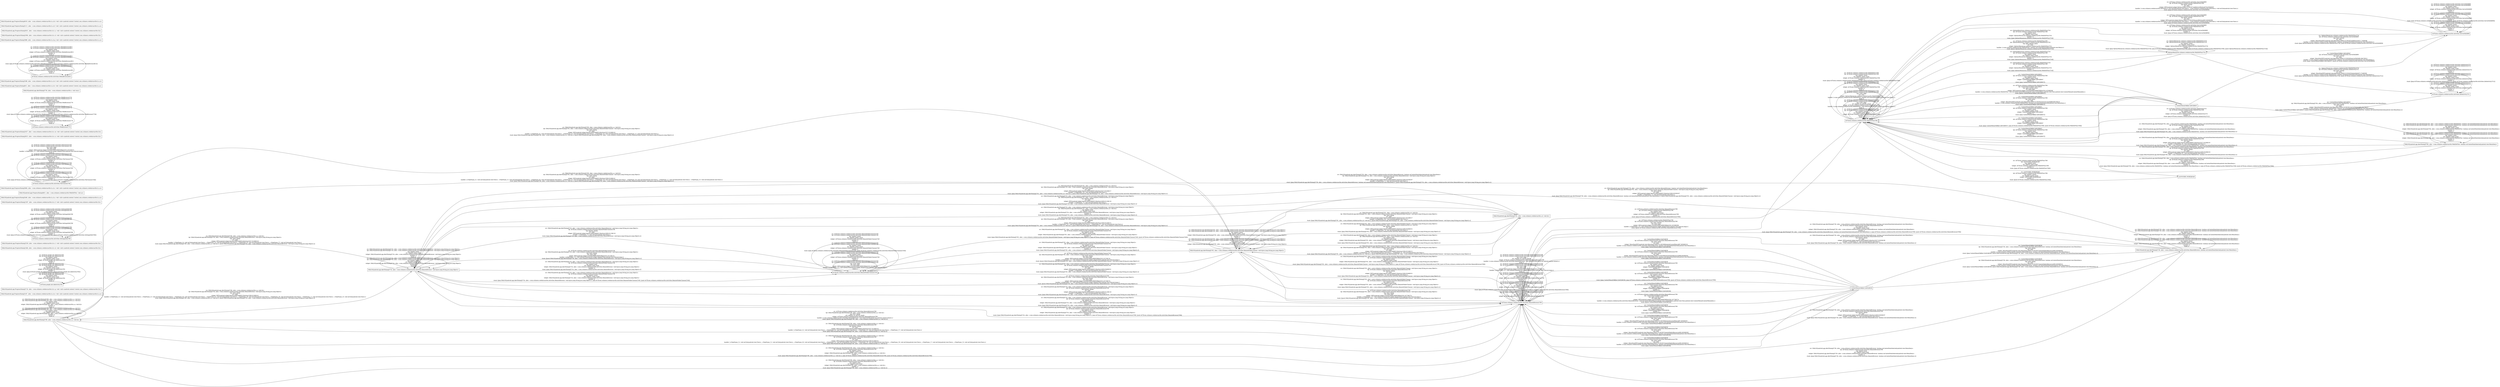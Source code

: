 digraph G {
 rankdir=LR;
 node[shape=box];
 n12 [label="DIALOG[android.app.AlertDialog]5760, alloc: <com.schimera.webdavnavlite.a.a: void d()>"];
 n14 [label="DIALOG[android.app.ProgressDialog]2187, alloc: <com.schimera.webdavnavlite.b.a.b.e: void <init>(android.content.Context,com.schimera.webdavnavlite.b.a.a)>"];
 n15 [label="DIALOG[android.app.ProgressDialog]5716, alloc: <com.schimera.webdavnavlite.b.b.c.g: void <init>(android.content.Context,com.schimera.webdavnavlite.f.b)>"];
 n4 [label="ACT[com.schimera.webdavnavlite.WebDAVNav]766"];
 n7 [label="ACT[com.google.ads.AdActivity]785"];
 n16 [label="DIALOG[android.app.ProgressDialog]1484, alloc: <com.schimera.webdavnavlite.b.b.c.k: void <init>(android.content.Context,com.schimera.webdavnavlite.f.b)>"];
 n17 [label="DIALOG[android.app.AlertDialog]5758, alloc: <com.schimera.webdavnavlite.Activities.RemoteBrowser: boolean onContextItemSelected(android.view.MenuItem)>"];
 n18 [label="DIALOG[android.app.ProgressDialog]2350, alloc: <com.schimera.webdavnavlite.b.b.c.l: void <init>(android.content.Context,com.schimera.webdavnavlite.f.b)>"];
 n6 [label="ACT[com.schimera.webdavnavlite.Activities.SettingsEdit]780"];
 n21 [label="DIALOG[android.app.ProgressDialog]1387, alloc: <com.schimera.webdavnavlite.b.b.c.f: void <init>(android.content.Context,com.schimera.webdavnavlite.f.b)>"];
 n38 [label="LAUNCHER_NODE[]6548"];
 n22 [label="DIALOG[android.app.ProgressDialog]5446, alloc: <com.schimera.webdavnavlite.b.a.b.a: void <init>(android.content.Context,com.schimera.webdavnavlite.b.a.a)>"];
 n23 [label="DIALOG[android.app.AlertDialog]5754, alloc: <com.schimera.webdavnavlite.Activities.RemoteBrowser: void b(java.lang.String,java.lang.Object)>"];
 n24 [label="DIALOG[android.app.ProgressDialog]4821, alloc: <com.schimera.webdavnavlite.WebDAVNav: void a()>"];
 n26 [label="DIALOG[android.app.AlertDialog]5762, alloc: <com.schimera.webdavnavlite.Activities.RemoteFolderChooser: void b(java.lang.String,java.lang.Object)>"];
 n28 [label="DIALOG[android.app.ProgressDialog]5684, alloc: <com.schimera.webdavnavlite.b.a.b.c: void <init>(android.content.Context,com.schimera.webdavnavlite.b.a.a)>"];
 n2 [label="ACT[com.schimera.webdavnavlite.Activities.FileChooser]746"];
 n36 [label="ContextMenu[VAR[$r1]4916]6047"];
 n31 [label="DIALOG[android.app.ProgressDialog]3613, alloc: <com.schimera.webdavnavlite.b.b.c.n: void <init>(android.content.Context,com.schimera.webdavnavlite.f.b)>"];
 n32 [label="DIALOG[android.app.ProgressDialog]1827, alloc: <com.schimera.webdavnavlite.b.b.c.m: void <init>(android.content.Context,com.schimera.webdavnavlite.f.b)>"];
 n5 [label="ACT[com.schimera.webdavnavlite.Activities.WebBrowser]776"];
 n11 [label="DIALOG[android.app.AlertDialog]5756, alloc: <com.schimera.webdavnavlite.o: void run()>"];
 n3 [label="ACT[com.schimera.webdavnavlite.Activities.InfoActivity]751"];
 n13 [label="DIALOG[android.app.ProgressDialog]912, alloc: <com.schimera.webdavnavlite.b.a.b.h: void <init>(android.content.Context,com.schimera.webdavnavlite.b.a.a)>"];
 n37 [label="ContextMenu[VAR[$r1]5405]6036"];
 n1 [label="ACT[com.schimera.webdavnavlite.Activities.RemoteFolderChooser]740"];
 n8 [label="ACT[com.schimera.webdavnavlite.Activities.RemoteBrowser]799"];
 n9 [label="ACT[com.schimera.webdavnavlite.Activities.ServerEdit]809"];
 n19 [label="DIALOG[android.app.ProgressDialog]3588, alloc: <com.schimera.webdavnavlite.b.a.b.d: void <init>(android.content.Context,com.schimera.webdavnavlite.b.a.a)>"];
 n20 [label="DIALOG[android.app.AlertDialog]5764, alloc: <com.schimera.webdavnavlite.WebDAVNav: boolean onContextItemSelected(android.view.MenuItem)>"];
 n10 [label="ACT[com.schimera.webdavnavlite.Activities.MediaBrowser]815"];
 n25 [label="DIALOG[android.app.ProgressDialog]2888, alloc: <com.schimera.webdavnavlite.b.a.b.g: void <init>(android.content.Context,com.schimera.webdavnavlite.b.a.a)>"];
 n27 [label="DIALOG[android.app.ProgressDialog]1694, alloc: <com.schimera.webdavnavlite.b.b.c.h: void <init>(android.content.Context,com.schimera.webdavnavlite.f.b)>"];
 n35 [label="OptionsMenu[com.schimera.webdavnavlite.WebDAVNav]754"];
 n29 [label="DIALOG[android.app.ProgressDialog]5631, alloc: <com.schimera.webdavnavlite.b.b.c.a: void <init>(android.content.Context,com.schimera.webdavnavlite.f.b)>"];
 n30 [label="DIALOG[android.app.AlertDialog]5761, alloc: <com.schimera.webdavnavlite.a.b: void d()>"];
 n33 [label="DIALOG[android.app.ProgressDialog]3112, alloc: <com.schimera.webdavnavlite.b.a.b.f: void <init>(android.content.Context,com.schimera.webdavnavlite.b.a.a)>"];
 n34 [label="DIALOG[android.app.ProgressDialog]4018, alloc: <com.schimera.webdavnavlite.b.a.b.b: void <init>(android.content.Context,com.schimera.webdavnavlite.b.a.a)>"];
 n12 -> n12 [label="src: DIALOG[android.app.AlertDialog]5760, alloc: <com.schimera.webdavnavlite.a.a: void d()>\ntgt: DIALOG[android.app.AlertDialog]5760, alloc: <com.schimera.webdavnavlite.a.a: void d()>\ntag: implicit_power\nevt: implicit_power_event\nwidget: DIALOG[android.app.AlertDialog]5760, alloc: <com.schimera.webdavnavlite.a.a: void d()>\nhandler: []\nstack: []\n"];
 n12 -> n8 [label="src: DIALOG[android.app.AlertDialog]5760, alloc: <com.schimera.webdavnavlite.a.a: void d()>\ntgt: ACT[com.schimera.webdavnavlite.Activities.RemoteBrowser]799\ntag: dismiss_dialog\nevt: click\nwidget: INFL[android.widget.Button,WID[16908314|button2]257,6136]6143\nhandler: [<FakeName_41: void onClick(android.view.View)>, <FakeName_33: void onClick(android.view.View)>, <FakeName_45: void onClick(android.view.View)>, <FakeName_37: void onClick(android.view.View)>]\nstack: [[pop DIALOG[android.app.AlertDialog]5760, alloc: <com.schimera.webdavnavlite.a.a: void d()>]]\n"];
 n12 -> n8 [label="src: DIALOG[android.app.AlertDialog]5760, alloc: <com.schimera.webdavnavlite.a.a: void d()>\ntgt: ACT[com.schimera.webdavnavlite.Activities.RemoteBrowser]799\ntag: dismiss_dialog\nevt: click\nwidget: INFL[android.widget.Button,WID[16908313|button1]260,6136]6141\nhandler: [<FakeName_51: void onClick(android.view.View)>, <FakeName_21: void onClick(android.view.View)>, <FakeName_63: void onClick(android.view.View)>, <FakeName_55: void onClick(android.view.View)>, <FakeName_59: void onClick(android.view.View)>, <FakeName_29: void onClick(android.view.View)>, <FakeName_17: void onClick(android.view.View)>, <FakeName_25: void onClick(android.view.View)>]\nstack: [[pop DIALOG[android.app.AlertDialog]5760, alloc: <com.schimera.webdavnavlite.a.a: void d()>]]\n"];
 n12 -> n8 [label="src: DIALOG[android.app.AlertDialog]5760, alloc: <com.schimera.webdavnavlite.a.a: void d()>\ntgt: ACT[com.schimera.webdavnavlite.Activities.RemoteBrowser]799\ntag: implicit_rotate\nevt: implicit_rotate_event\nwidget: DIALOG[android.app.AlertDialog]5760, alloc: <com.schimera.webdavnavlite.a.a: void d()>\nhandler: []\nstack: [[pop DIALOG[android.app.AlertDialog]5760, alloc: <com.schimera.webdavnavlite.a.a: void d()>], [pop ACT[com.schimera.webdavnavlite.Activities.RemoteBrowser]799], [push ACT[com.schimera.webdavnavlite.Activities.RemoteBrowser]799]]\n"];
 n12 -> n12 [label="src: DIALOG[android.app.AlertDialog]5760, alloc: <com.schimera.webdavnavlite.a.a: void d()>\ntgt: DIALOG[android.app.AlertDialog]5760, alloc: <com.schimera.webdavnavlite.a.a: void d()>\ntag: implicit_home\nevt: implicit_home_event\nwidget: DIALOG[android.app.AlertDialog]5760, alloc: <com.schimera.webdavnavlite.a.a: void d()>\nhandler: []\nstack: []\n"];
 n12 -> n8 [label="src: DIALOG[android.app.AlertDialog]5760, alloc: <com.schimera.webdavnavlite.a.a: void d()>\ntgt: ACT[com.schimera.webdavnavlite.Activities.RemoteBrowser]799\ntag: implicit_back\nevt: implicit_back_event\nwidget: DIALOG[android.app.AlertDialog]5760, alloc: <com.schimera.webdavnavlite.a.a: void d()>\nhandler: []\nstack: [[pop DIALOG[android.app.AlertDialog]5760, alloc: <com.schimera.webdavnavlite.a.a: void d()>]]\n"];
 n12 -> n23 [label="src: DIALOG[android.app.AlertDialog]5760, alloc: <com.schimera.webdavnavlite.a.a: void d()>\ntgt: DIALOG[android.app.AlertDialog]5754, alloc: <com.schimera.webdavnavlite.Activities.RemoteBrowser: void b(java.lang.String,java.lang.Object)>\ntag: show_dialog\nevt: click\nwidget: INFL[android.widget.Button,WID[16908313|button1]260,6136]6141\nhandler: [<FakeName_51: void onClick(android.view.View)>, <FakeName_21: void onClick(android.view.View)>, <FakeName_63: void onClick(android.view.View)>, <FakeName_55: void onClick(android.view.View)>, <FakeName_59: void onClick(android.view.View)>, <FakeName_29: void onClick(android.view.View)>, <FakeName_17: void onClick(android.view.View)>, <FakeName_25: void onClick(android.view.View)>]\nstack: [[pop DIALOG[android.app.AlertDialog]5760, alloc: <com.schimera.webdavnavlite.a.a: void d()>], [push DIALOG[android.app.AlertDialog]5754, alloc: <com.schimera.webdavnavlite.Activities.RemoteBrowser: void b(java.lang.String,java.lang.Object)>]]\n"];
 n12 -> n23 [label="src: DIALOG[android.app.AlertDialog]5760, alloc: <com.schimera.webdavnavlite.a.a: void d()>\ntgt: DIALOG[android.app.AlertDialog]5754, alloc: <com.schimera.webdavnavlite.Activities.RemoteBrowser: void b(java.lang.String,java.lang.Object)>\ntag: show_dialog\nevt: click\nwidget: INFL[android.widget.Button,WID[16908314|button2]257,6136]6143\nhandler: [<FakeName_41: void onClick(android.view.View)>, <FakeName_33: void onClick(android.view.View)>, <FakeName_45: void onClick(android.view.View)>, <FakeName_37: void onClick(android.view.View)>]\nstack: [[pop DIALOG[android.app.AlertDialog]5760, alloc: <com.schimera.webdavnavlite.a.a: void d()>], [push DIALOG[android.app.AlertDialog]5754, alloc: <com.schimera.webdavnavlite.Activities.RemoteBrowser: void b(java.lang.String,java.lang.Object)>]]\n"];
 n12 -> n26 [label="src: DIALOG[android.app.AlertDialog]5760, alloc: <com.schimera.webdavnavlite.a.a: void d()>\ntgt: DIALOG[android.app.AlertDialog]5762, alloc: <com.schimera.webdavnavlite.Activities.RemoteFolderChooser: void b(java.lang.String,java.lang.Object)>\ntag: show_dialog\nevt: click\nwidget: INFL[android.widget.Button,WID[16908313|button1]260,6136]6141\nhandler: [<FakeName_51: void onClick(android.view.View)>, <FakeName_21: void onClick(android.view.View)>, <FakeName_63: void onClick(android.view.View)>, <FakeName_55: void onClick(android.view.View)>, <FakeName_59: void onClick(android.view.View)>, <FakeName_29: void onClick(android.view.View)>, <FakeName_17: void onClick(android.view.View)>, <FakeName_25: void onClick(android.view.View)>]\nstack: [[pop DIALOG[android.app.AlertDialog]5760, alloc: <com.schimera.webdavnavlite.a.a: void d()>], [push DIALOG[android.app.AlertDialog]5762, alloc: <com.schimera.webdavnavlite.Activities.RemoteFolderChooser: void b(java.lang.String,java.lang.Object)>]]\n"];
 n12 -> n26 [label="src: DIALOG[android.app.AlertDialog]5760, alloc: <com.schimera.webdavnavlite.a.a: void d()>\ntgt: DIALOG[android.app.AlertDialog]5762, alloc: <com.schimera.webdavnavlite.Activities.RemoteFolderChooser: void b(java.lang.String,java.lang.Object)>\ntag: show_dialog\nevt: click\nwidget: INFL[android.widget.Button,WID[16908314|button2]257,6136]6143\nhandler: [<FakeName_41: void onClick(android.view.View)>, <FakeName_33: void onClick(android.view.View)>, <FakeName_45: void onClick(android.view.View)>, <FakeName_37: void onClick(android.view.View)>]\nstack: [[pop DIALOG[android.app.AlertDialog]5760, alloc: <com.schimera.webdavnavlite.a.a: void d()>], [push DIALOG[android.app.AlertDialog]5762, alloc: <com.schimera.webdavnavlite.Activities.RemoteFolderChooser: void b(java.lang.String,java.lang.Object)>]]\n"];
 n4 -> n4 [label="src: ACT[com.schimera.webdavnavlite.WebDAVNav]766\ntgt: ACT[com.schimera.webdavnavlite.WebDAVNav]766\ntag: implicit_power\nevt: implicit_power_event\nwidget: ACT[com.schimera.webdavnavlite.WebDAVNav]766\nhandler: []\nstack: []\n"];
 n4 -> n35 [label="src: ACT[com.schimera.webdavnavlite.WebDAVNav]766\ntgt: OptionsMenu[com.schimera.webdavnavlite.WebDAVNav]754\ntag: open_options_menu\nevt: click\nwidget: OptionsMenu[com.schimera.webdavnavlite.WebDAVNav]754\nhandler: [<com.schimera.webdavnavlite.WebDAVNav: boolean onCreateOptionsMenu(android.view.Menu)>]\nstack: [[push OptionsMenu[com.schimera.webdavnavlite.WebDAVNav]754]]\n"];
 n4 -> n4 [label="src: ACT[com.schimera.webdavnavlite.WebDAVNav]766\ntgt: ACT[com.schimera.webdavnavlite.WebDAVNav]766\ntag: cyclic_edge\nevt: implicit_on_activity_result\nwidget: ACT[com.schimera.webdavnavlite.WebDAVNav]766\nhandler: [<com.schimera.webdavnavlite.WebDAVNav: void onActivityResult(int,int,android.content.Intent)>]\nstack: []\n"];
 n4 -> n4 [label="src: ACT[com.schimera.webdavnavlite.WebDAVNav]766\ntgt: ACT[com.schimera.webdavnavlite.WebDAVNav]766\ntag: cyclic_edge\nevt: click\nwidget: OptionsMenu[com.schimera.webdavnavlite.WebDAVNav]754\nhandler: [<com.schimera.webdavnavlite.WebDAVNav: boolean onCreateOptionsMenu(android.view.Menu)>]\nstack: []\n"];
 n4 -> n4 [label="src: ACT[com.schimera.webdavnavlite.WebDAVNav]766\ntgt: ACT[com.schimera.webdavnavlite.WebDAVNav]766\ntag: implicit_home\nevt: implicit_home_event\nwidget: ACT[com.schimera.webdavnavlite.WebDAVNav]766\nhandler: []\nstack: []\n"];
 n4 -> n38 [label="src: ACT[com.schimera.webdavnavlite.WebDAVNav]766\ntgt: LAUNCHER_NODE[]6548\ntag: implicit_back\nevt: implicit_back_event\nwidget: ACT[com.schimera.webdavnavlite.WebDAVNav]766\nhandler: []\nstack: [[pop ACT[com.schimera.webdavnavlite.WebDAVNav]766]]\n"];
 n4 -> n4 [label="src: ACT[com.schimera.webdavnavlite.WebDAVNav]766\ntgt: ACT[com.schimera.webdavnavlite.WebDAVNav]766\ntag: implicit_rotate\nevt: implicit_rotate_event\nwidget: ACT[com.schimera.webdavnavlite.WebDAVNav]766\nhandler: []\nstack: [[pop ACT[com.schimera.webdavnavlite.WebDAVNav]766], [push ACT[com.schimera.webdavnavlite.WebDAVNav]766]]\n"];
 n4 -> n36 [label="src: ACT[com.schimera.webdavnavlite.WebDAVNav]766\ntgt: ContextMenu[VAR[$r1]4916]6047\ntag: open_context_menu\nevt: long_click\nwidget: INFL[android.widget.ListView,WID[16908298|list]241,6259]6260\nhandler: [<com.schimera.webdavnavlite.WebDAVNav: void onCreateContextMenu(android.view.ContextMenu,android.view.View,android.view.ContextMenu$ContextMenuInfo)>]\nstack: [[push ContextMenu[VAR[$r1]4916]6047]]\n"];
 n4 -> n8 [label="src: ACT[com.schimera.webdavnavlite.WebDAVNav]766\ntgt: ACT[com.schimera.webdavnavlite.Activities.RemoteBrowser]799\ntag: start_activity\nevt: item_click\nwidget: INFL[android.widget.ListView,WID[16908298|list]241,6259]6260\nhandler: [<FakeName_122: void onItemClick(android.widget.AdapterView,android.view.View,int,long)>]\nstack: [[push ACT[com.schimera.webdavnavlite.Activities.RemoteBrowser]799]]\n"];
 n7 -> n7 [label="src: ACT[com.google.ads.AdActivity]785\ntgt: ACT[com.google.ads.AdActivity]785\ntag: implicit_home\nevt: implicit_home_event\nwidget: ACT[com.google.ads.AdActivity]785\nhandler: []\nstack: []\n"];
 n7 -> n7 [label="src: ACT[com.google.ads.AdActivity]785\ntgt: ACT[com.google.ads.AdActivity]785\ntag: implicit_rotate\nevt: implicit_rotate_event\nwidget: ACT[com.google.ads.AdActivity]785\nhandler: []\nstack: [[pop ACT[com.google.ads.AdActivity]785], [push ACT[com.google.ads.AdActivity]785]]\n"];
 n7 -> n7 [label="src: ACT[com.google.ads.AdActivity]785\ntgt: ACT[com.google.ads.AdActivity]785\ntag: implicit_power\nevt: implicit_power_event\nwidget: ACT[com.google.ads.AdActivity]785\nhandler: []\nstack: []\n"];
 n17 -> n26 [label="src: DIALOG[android.app.AlertDialog]5758, alloc: <com.schimera.webdavnavlite.Activities.RemoteBrowser: boolean onContextItemSelected(android.view.MenuItem)>\ntgt: DIALOG[android.app.AlertDialog]5762, alloc: <com.schimera.webdavnavlite.Activities.RemoteFolderChooser: void b(java.lang.String,java.lang.Object)>\ntag: show_dialog\nevt: click\nwidget: INFL[android.widget.Button,WID[16908313|button1]260,6192]6197\nhandler: [<FakeName_71: void onClick(android.view.View)>]\nstack: [[pop DIALOG[android.app.AlertDialog]5758, alloc: <com.schimera.webdavnavlite.Activities.RemoteBrowser: boolean onContextItemSelected(android.view.MenuItem)>], [push DIALOG[android.app.AlertDialog]5762, alloc: <com.schimera.webdavnavlite.Activities.RemoteFolderChooser: void b(java.lang.String,java.lang.Object)>]]\n"];
 n17 -> n8 [label="src: DIALOG[android.app.AlertDialog]5758, alloc: <com.schimera.webdavnavlite.Activities.RemoteBrowser: boolean onContextItemSelected(android.view.MenuItem)>\ntgt: ACT[com.schimera.webdavnavlite.Activities.RemoteBrowser]799\ntag: implicit_rotate\nevt: implicit_rotate_event\nwidget: DIALOG[android.app.AlertDialog]5758, alloc: <com.schimera.webdavnavlite.Activities.RemoteBrowser: boolean onContextItemSelected(android.view.MenuItem)>\nhandler: []\nstack: [[pop DIALOG[android.app.AlertDialog]5758, alloc: <com.schimera.webdavnavlite.Activities.RemoteBrowser: boolean onContextItemSelected(android.view.MenuItem)>], [pop ACT[com.schimera.webdavnavlite.Activities.RemoteBrowser]799], [push ACT[com.schimera.webdavnavlite.Activities.RemoteBrowser]799]]\n"];
 n17 -> n8 [label="src: DIALOG[android.app.AlertDialog]5758, alloc: <com.schimera.webdavnavlite.Activities.RemoteBrowser: boolean onContextItemSelected(android.view.MenuItem)>\ntgt: ACT[com.schimera.webdavnavlite.Activities.RemoteBrowser]799\ntag: dismiss_dialog\nevt: click\nwidget: INFL[android.widget.Button,WID[16908314|button2]257,6192]6199\nhandler: [<FakeName_67: void onClick(android.view.View)>]\nstack: [[pop DIALOG[android.app.AlertDialog]5758, alloc: <com.schimera.webdavnavlite.Activities.RemoteBrowser: boolean onContextItemSelected(android.view.MenuItem)>]]\n"];
 n17 -> n8 [label="src: DIALOG[android.app.AlertDialog]5758, alloc: <com.schimera.webdavnavlite.Activities.RemoteBrowser: boolean onContextItemSelected(android.view.MenuItem)>\ntgt: ACT[com.schimera.webdavnavlite.Activities.RemoteBrowser]799\ntag: dismiss_dialog\nevt: click\nwidget: INFL[android.widget.Button,WID[16908313|button1]260,6192]6197\nhandler: [<FakeName_71: void onClick(android.view.View)>]\nstack: [[pop DIALOG[android.app.AlertDialog]5758, alloc: <com.schimera.webdavnavlite.Activities.RemoteBrowser: boolean onContextItemSelected(android.view.MenuItem)>]]\n"];
 n17 -> n17 [label="src: DIALOG[android.app.AlertDialog]5758, alloc: <com.schimera.webdavnavlite.Activities.RemoteBrowser: boolean onContextItemSelected(android.view.MenuItem)>\ntgt: DIALOG[android.app.AlertDialog]5758, alloc: <com.schimera.webdavnavlite.Activities.RemoteBrowser: boolean onContextItemSelected(android.view.MenuItem)>\ntag: implicit_power\nevt: implicit_power_event\nwidget: DIALOG[android.app.AlertDialog]5758, alloc: <com.schimera.webdavnavlite.Activities.RemoteBrowser: boolean onContextItemSelected(android.view.MenuItem)>\nhandler: []\nstack: []\n"];
 n17 -> n8 [label="src: DIALOG[android.app.AlertDialog]5758, alloc: <com.schimera.webdavnavlite.Activities.RemoteBrowser: boolean onContextItemSelected(android.view.MenuItem)>\ntgt: ACT[com.schimera.webdavnavlite.Activities.RemoteBrowser]799\ntag: implicit_back\nevt: implicit_back_event\nwidget: DIALOG[android.app.AlertDialog]5758, alloc: <com.schimera.webdavnavlite.Activities.RemoteBrowser: boolean onContextItemSelected(android.view.MenuItem)>\nhandler: []\nstack: [[pop DIALOG[android.app.AlertDialog]5758, alloc: <com.schimera.webdavnavlite.Activities.RemoteBrowser: boolean onContextItemSelected(android.view.MenuItem)>]]\n"];
 n17 -> n17 [label="src: DIALOG[android.app.AlertDialog]5758, alloc: <com.schimera.webdavnavlite.Activities.RemoteBrowser: boolean onContextItemSelected(android.view.MenuItem)>\ntgt: DIALOG[android.app.AlertDialog]5758, alloc: <com.schimera.webdavnavlite.Activities.RemoteBrowser: boolean onContextItemSelected(android.view.MenuItem)>\ntag: implicit_home\nevt: implicit_home_event\nwidget: DIALOG[android.app.AlertDialog]5758, alloc: <com.schimera.webdavnavlite.Activities.RemoteBrowser: boolean onContextItemSelected(android.view.MenuItem)>\nhandler: []\nstack: []\n"];
 n17 -> n23 [label="src: DIALOG[android.app.AlertDialog]5758, alloc: <com.schimera.webdavnavlite.Activities.RemoteBrowser: boolean onContextItemSelected(android.view.MenuItem)>\ntgt: DIALOG[android.app.AlertDialog]5754, alloc: <com.schimera.webdavnavlite.Activities.RemoteBrowser: void b(java.lang.String,java.lang.Object)>\ntag: show_dialog\nevt: click\nwidget: INFL[android.widget.Button,WID[16908313|button1]260,6192]6197\nhandler: [<FakeName_71: void onClick(android.view.View)>]\nstack: [[pop DIALOG[android.app.AlertDialog]5758, alloc: <com.schimera.webdavnavlite.Activities.RemoteBrowser: boolean onContextItemSelected(android.view.MenuItem)>], [push DIALOG[android.app.AlertDialog]5754, alloc: <com.schimera.webdavnavlite.Activities.RemoteBrowser: void b(java.lang.String,java.lang.Object)>]]\n"];
 n6 -> n6 [label="src: ACT[com.schimera.webdavnavlite.Activities.SettingsEdit]780\ntgt: ACT[com.schimera.webdavnavlite.Activities.SettingsEdit]780\ntag: implicit_rotate\nevt: implicit_rotate_event\nwidget: ACT[com.schimera.webdavnavlite.Activities.SettingsEdit]780\nhandler: []\nstack: [[pop ACT[com.schimera.webdavnavlite.Activities.SettingsEdit]780], [push ACT[com.schimera.webdavnavlite.Activities.SettingsEdit]780]]\n"];
 n6 -> n6 [label="src: ACT[com.schimera.webdavnavlite.Activities.SettingsEdit]780\ntgt: ACT[com.schimera.webdavnavlite.Activities.SettingsEdit]780\ntag: implicit_power\nevt: implicit_power_event\nwidget: ACT[com.schimera.webdavnavlite.Activities.SettingsEdit]780\nhandler: []\nstack: []\n"];
 n6 -> n6 [label="src: ACT[com.schimera.webdavnavlite.Activities.SettingsEdit]780\ntgt: ACT[com.schimera.webdavnavlite.Activities.SettingsEdit]780\ntag: implicit_home\nevt: implicit_home_event\nwidget: ACT[com.schimera.webdavnavlite.Activities.SettingsEdit]780\nhandler: []\nstack: []\n"];
 n38 -> n4 [label="src: LAUNCHER_NODE[]6548\ntgt: ACT[com.schimera.webdavnavlite.WebDAVNav]766\ntag: implicit_launch\nevt: implicit_launch_event\nwidget: LAUNCHER_NODE[]6548\nhandler: []\nstack: [[push ACT[com.schimera.webdavnavlite.WebDAVNav]766]]\n"];
 n23 -> n1 [label="src: DIALOG[android.app.AlertDialog]5754, alloc: <com.schimera.webdavnavlite.Activities.RemoteBrowser: void b(java.lang.String,java.lang.Object)>\ntgt: ACT[com.schimera.webdavnavlite.Activities.RemoteFolderChooser]740\ntag: implicit_back\nevt: implicit_back_event\nwidget: DIALOG[android.app.AlertDialog]5754, alloc: <com.schimera.webdavnavlite.Activities.RemoteBrowser: void b(java.lang.String,java.lang.Object)>\nhandler: []\nstack: [[pop DIALOG[android.app.AlertDialog]5754, alloc: <com.schimera.webdavnavlite.Activities.RemoteBrowser: void b(java.lang.String,java.lang.Object)>]]\n"];
 n23 -> n1 [label="src: DIALOG[android.app.AlertDialog]5754, alloc: <com.schimera.webdavnavlite.Activities.RemoteBrowser: void b(java.lang.String,java.lang.Object)>\ntgt: ACT[com.schimera.webdavnavlite.Activities.RemoteFolderChooser]740\ntag: implicit_rotate\nevt: implicit_rotate_event\nwidget: DIALOG[android.app.AlertDialog]5754, alloc: <com.schimera.webdavnavlite.Activities.RemoteBrowser: void b(java.lang.String,java.lang.Object)>\nhandler: []\nstack: [[pop DIALOG[android.app.AlertDialog]5754, alloc: <com.schimera.webdavnavlite.Activities.RemoteBrowser: void b(java.lang.String,java.lang.Object)>], [pop ACT[com.schimera.webdavnavlite.Activities.RemoteFolderChooser]740], [push ACT[com.schimera.webdavnavlite.Activities.RemoteFolderChooser]740]]\n"];
 n23 -> n8 [label="src: DIALOG[android.app.AlertDialog]5754, alloc: <com.schimera.webdavnavlite.Activities.RemoteBrowser: void b(java.lang.String,java.lang.Object)>\ntgt: ACT[com.schimera.webdavnavlite.Activities.RemoteBrowser]799\ntag: dismiss_dialog\nevt: click\nwidget: INFL[android.widget.Button,WID[16908313|button1]260,6113]6118\nhandler: [<FakeName_75: void onClick(android.view.View)>]\nstack: [[pop DIALOG[android.app.AlertDialog]5754, alloc: <com.schimera.webdavnavlite.Activities.RemoteBrowser: void b(java.lang.String,java.lang.Object)>]]\n"];
 n23 -> n23 [label="src: DIALOG[android.app.AlertDialog]5754, alloc: <com.schimera.webdavnavlite.Activities.RemoteBrowser: void b(java.lang.String,java.lang.Object)>\ntgt: DIALOG[android.app.AlertDialog]5754, alloc: <com.schimera.webdavnavlite.Activities.RemoteBrowser: void b(java.lang.String,java.lang.Object)>\ntag: implicit_power\nevt: implicit_power_event\nwidget: DIALOG[android.app.AlertDialog]5754, alloc: <com.schimera.webdavnavlite.Activities.RemoteBrowser: void b(java.lang.String,java.lang.Object)>\nhandler: []\nstack: []\n"];
 n23 -> n23 [label="src: DIALOG[android.app.AlertDialog]5754, alloc: <com.schimera.webdavnavlite.Activities.RemoteBrowser: void b(java.lang.String,java.lang.Object)>\ntgt: DIALOG[android.app.AlertDialog]5754, alloc: <com.schimera.webdavnavlite.Activities.RemoteBrowser: void b(java.lang.String,java.lang.Object)>\ntag: implicit_home\nevt: implicit_home_event\nwidget: DIALOG[android.app.AlertDialog]5754, alloc: <com.schimera.webdavnavlite.Activities.RemoteBrowser: void b(java.lang.String,java.lang.Object)>\nhandler: []\nstack: []\n"];
 n23 -> n30 [label="src: DIALOG[android.app.AlertDialog]5754, alloc: <com.schimera.webdavnavlite.Activities.RemoteBrowser: void b(java.lang.String,java.lang.Object)>\ntgt: DIALOG[android.app.AlertDialog]5761, alloc: <com.schimera.webdavnavlite.a.b: void d()>\ntag: dismiss_dialog\nevt: click\nwidget: INFL[android.widget.Button,WID[16908313|button1]260,6113]6118\nhandler: [<FakeName_75: void onClick(android.view.View)>]\nstack: [[pop DIALOG[android.app.AlertDialog]5754, alloc: <com.schimera.webdavnavlite.Activities.RemoteBrowser: void b(java.lang.String,java.lang.Object)>]]\n"];
 n23 -> n8 [label="src: DIALOG[android.app.AlertDialog]5754, alloc: <com.schimera.webdavnavlite.Activities.RemoteBrowser: void b(java.lang.String,java.lang.Object)>\ntgt: ACT[com.schimera.webdavnavlite.Activities.RemoteBrowser]799\ntag: implicit_back\nevt: implicit_back_event\nwidget: DIALOG[android.app.AlertDialog]5754, alloc: <com.schimera.webdavnavlite.Activities.RemoteBrowser: void b(java.lang.String,java.lang.Object)>\nhandler: []\nstack: [[pop DIALOG[android.app.AlertDialog]5754, alloc: <com.schimera.webdavnavlite.Activities.RemoteBrowser: void b(java.lang.String,java.lang.Object)>]]\n"];
 n23 -> n8 [label="src: DIALOG[android.app.AlertDialog]5754, alloc: <com.schimera.webdavnavlite.Activities.RemoteBrowser: void b(java.lang.String,java.lang.Object)>\ntgt: ACT[com.schimera.webdavnavlite.Activities.RemoteBrowser]799\ntag: implicit_rotate\nevt: implicit_rotate_event\nwidget: DIALOG[android.app.AlertDialog]5754, alloc: <com.schimera.webdavnavlite.Activities.RemoteBrowser: void b(java.lang.String,java.lang.Object)>\nhandler: []\nstack: [[pop DIALOG[android.app.AlertDialog]5754, alloc: <com.schimera.webdavnavlite.Activities.RemoteBrowser: void b(java.lang.String,java.lang.Object)>], [pop ACT[com.schimera.webdavnavlite.Activities.RemoteBrowser]799], [push ACT[com.schimera.webdavnavlite.Activities.RemoteBrowser]799]]\n"];
 n23 -> n30 [label="src: DIALOG[android.app.AlertDialog]5754, alloc: <com.schimera.webdavnavlite.Activities.RemoteBrowser: void b(java.lang.String,java.lang.Object)>\ntgt: DIALOG[android.app.AlertDialog]5761, alloc: <com.schimera.webdavnavlite.a.b: void d()>\ntag: implicit_back\nevt: implicit_back_event\nwidget: DIALOG[android.app.AlertDialog]5754, alloc: <com.schimera.webdavnavlite.Activities.RemoteBrowser: void b(java.lang.String,java.lang.Object)>\nhandler: []\nstack: [[pop DIALOG[android.app.AlertDialog]5754, alloc: <com.schimera.webdavnavlite.Activities.RemoteBrowser: void b(java.lang.String,java.lang.Object)>]]\n"];
 n23 -> n1 [label="src: DIALOG[android.app.AlertDialog]5754, alloc: <com.schimera.webdavnavlite.Activities.RemoteBrowser: void b(java.lang.String,java.lang.Object)>\ntgt: ACT[com.schimera.webdavnavlite.Activities.RemoteFolderChooser]740\ntag: dismiss_dialog\nevt: click\nwidget: INFL[android.widget.Button,WID[16908313|button1]260,6113]6118\nhandler: [<FakeName_75: void onClick(android.view.View)>]\nstack: [[pop DIALOG[android.app.AlertDialog]5754, alloc: <com.schimera.webdavnavlite.Activities.RemoteBrowser: void b(java.lang.String,java.lang.Object)>]]\n"];
 n26 -> n8 [label="src: DIALOG[android.app.AlertDialog]5762, alloc: <com.schimera.webdavnavlite.Activities.RemoteFolderChooser: void b(java.lang.String,java.lang.Object)>\ntgt: ACT[com.schimera.webdavnavlite.Activities.RemoteBrowser]799\ntag: implicit_rotate\nevt: implicit_rotate_event\nwidget: DIALOG[android.app.AlertDialog]5762, alloc: <com.schimera.webdavnavlite.Activities.RemoteFolderChooser: void b(java.lang.String,java.lang.Object)>\nhandler: []\nstack: [[pop DIALOG[android.app.AlertDialog]5762, alloc: <com.schimera.webdavnavlite.Activities.RemoteFolderChooser: void b(java.lang.String,java.lang.Object)>], [pop ACT[com.schimera.webdavnavlite.Activities.RemoteBrowser]799], [push ACT[com.schimera.webdavnavlite.Activities.RemoteBrowser]799]]\n"];
 n26 -> n8 [label="src: DIALOG[android.app.AlertDialog]5762, alloc: <com.schimera.webdavnavlite.Activities.RemoteFolderChooser: void b(java.lang.String,java.lang.Object)>\ntgt: ACT[com.schimera.webdavnavlite.Activities.RemoteBrowser]799\ntag: dismiss_dialog\nevt: click\nwidget: INFL[android.widget.Button,WID[16908313|button1]260,6246]6251\nhandler: [<FakeName_79: void onClick(android.view.View)>]\nstack: [[pop DIALOG[android.app.AlertDialog]5762, alloc: <com.schimera.webdavnavlite.Activities.RemoteFolderChooser: void b(java.lang.String,java.lang.Object)>]]\n"];
 n26 -> n30 [label="src: DIALOG[android.app.AlertDialog]5762, alloc: <com.schimera.webdavnavlite.Activities.RemoteFolderChooser: void b(java.lang.String,java.lang.Object)>\ntgt: DIALOG[android.app.AlertDialog]5761, alloc: <com.schimera.webdavnavlite.a.b: void d()>\ntag: dismiss_dialog\nevt: click\nwidget: INFL[android.widget.Button,WID[16908313|button1]260,6246]6251\nhandler: [<FakeName_79: void onClick(android.view.View)>]\nstack: [[pop DIALOG[android.app.AlertDialog]5762, alloc: <com.schimera.webdavnavlite.Activities.RemoteFolderChooser: void b(java.lang.String,java.lang.Object)>]]\n"];
 n26 -> n26 [label="src: DIALOG[android.app.AlertDialog]5762, alloc: <com.schimera.webdavnavlite.Activities.RemoteFolderChooser: void b(java.lang.String,java.lang.Object)>\ntgt: DIALOG[android.app.AlertDialog]5762, alloc: <com.schimera.webdavnavlite.Activities.RemoteFolderChooser: void b(java.lang.String,java.lang.Object)>\ntag: implicit_home\nevt: implicit_home_event\nwidget: DIALOG[android.app.AlertDialog]5762, alloc: <com.schimera.webdavnavlite.Activities.RemoteFolderChooser: void b(java.lang.String,java.lang.Object)>\nhandler: []\nstack: []\n"];
 n26 -> n30 [label="src: DIALOG[android.app.AlertDialog]5762, alloc: <com.schimera.webdavnavlite.Activities.RemoteFolderChooser: void b(java.lang.String,java.lang.Object)>\ntgt: DIALOG[android.app.AlertDialog]5761, alloc: <com.schimera.webdavnavlite.a.b: void d()>\ntag: implicit_back\nevt: implicit_back_event\nwidget: DIALOG[android.app.AlertDialog]5762, alloc: <com.schimera.webdavnavlite.Activities.RemoteFolderChooser: void b(java.lang.String,java.lang.Object)>\nhandler: []\nstack: [[pop DIALOG[android.app.AlertDialog]5762, alloc: <com.schimera.webdavnavlite.Activities.RemoteFolderChooser: void b(java.lang.String,java.lang.Object)>]]\n"];
 n26 -> n1 [label="src: DIALOG[android.app.AlertDialog]5762, alloc: <com.schimera.webdavnavlite.Activities.RemoteFolderChooser: void b(java.lang.String,java.lang.Object)>\ntgt: ACT[com.schimera.webdavnavlite.Activities.RemoteFolderChooser]740\ntag: dismiss_dialog\nevt: click\nwidget: INFL[android.widget.Button,WID[16908313|button1]260,6246]6251\nhandler: [<FakeName_79: void onClick(android.view.View)>]\nstack: [[pop DIALOG[android.app.AlertDialog]5762, alloc: <com.schimera.webdavnavlite.Activities.RemoteFolderChooser: void b(java.lang.String,java.lang.Object)>]]\n"];
 n26 -> n1 [label="src: DIALOG[android.app.AlertDialog]5762, alloc: <com.schimera.webdavnavlite.Activities.RemoteFolderChooser: void b(java.lang.String,java.lang.Object)>\ntgt: ACT[com.schimera.webdavnavlite.Activities.RemoteFolderChooser]740\ntag: implicit_rotate\nevt: implicit_rotate_event\nwidget: DIALOG[android.app.AlertDialog]5762, alloc: <com.schimera.webdavnavlite.Activities.RemoteFolderChooser: void b(java.lang.String,java.lang.Object)>\nhandler: []\nstack: [[pop DIALOG[android.app.AlertDialog]5762, alloc: <com.schimera.webdavnavlite.Activities.RemoteFolderChooser: void b(java.lang.String,java.lang.Object)>], [pop ACT[com.schimera.webdavnavlite.Activities.RemoteFolderChooser]740], [push ACT[com.schimera.webdavnavlite.Activities.RemoteFolderChooser]740]]\n"];
 n26 -> n26 [label="src: DIALOG[android.app.AlertDialog]5762, alloc: <com.schimera.webdavnavlite.Activities.RemoteFolderChooser: void b(java.lang.String,java.lang.Object)>\ntgt: DIALOG[android.app.AlertDialog]5762, alloc: <com.schimera.webdavnavlite.Activities.RemoteFolderChooser: void b(java.lang.String,java.lang.Object)>\ntag: implicit_power\nevt: implicit_power_event\nwidget: DIALOG[android.app.AlertDialog]5762, alloc: <com.schimera.webdavnavlite.Activities.RemoteFolderChooser: void b(java.lang.String,java.lang.Object)>\nhandler: []\nstack: []\n"];
 n26 -> n1 [label="src: DIALOG[android.app.AlertDialog]5762, alloc: <com.schimera.webdavnavlite.Activities.RemoteFolderChooser: void b(java.lang.String,java.lang.Object)>\ntgt: ACT[com.schimera.webdavnavlite.Activities.RemoteFolderChooser]740\ntag: implicit_back\nevt: implicit_back_event\nwidget: DIALOG[android.app.AlertDialog]5762, alloc: <com.schimera.webdavnavlite.Activities.RemoteFolderChooser: void b(java.lang.String,java.lang.Object)>\nhandler: []\nstack: [[pop DIALOG[android.app.AlertDialog]5762, alloc: <com.schimera.webdavnavlite.Activities.RemoteFolderChooser: void b(java.lang.String,java.lang.Object)>]]\n"];
 n26 -> n8 [label="src: DIALOG[android.app.AlertDialog]5762, alloc: <com.schimera.webdavnavlite.Activities.RemoteFolderChooser: void b(java.lang.String,java.lang.Object)>\ntgt: ACT[com.schimera.webdavnavlite.Activities.RemoteBrowser]799\ntag: implicit_back\nevt: implicit_back_event\nwidget: DIALOG[android.app.AlertDialog]5762, alloc: <com.schimera.webdavnavlite.Activities.RemoteFolderChooser: void b(java.lang.String,java.lang.Object)>\nhandler: []\nstack: [[pop DIALOG[android.app.AlertDialog]5762, alloc: <com.schimera.webdavnavlite.Activities.RemoteFolderChooser: void b(java.lang.String,java.lang.Object)>]]\n"];
 n2 -> n2 [label="src: ACT[com.schimera.webdavnavlite.Activities.FileChooser]746\ntgt: ACT[com.schimera.webdavnavlite.Activities.FileChooser]746\ntag: implicit_rotate\nevt: implicit_rotate_event\nwidget: ACT[com.schimera.webdavnavlite.Activities.FileChooser]746\nhandler: []\nstack: [[pop ACT[com.schimera.webdavnavlite.Activities.FileChooser]746], [push ACT[com.schimera.webdavnavlite.Activities.FileChooser]746]]\n"];
 n2 -> n2 [label="src: ACT[com.schimera.webdavnavlite.Activities.FileChooser]746\ntgt: ACT[com.schimera.webdavnavlite.Activities.FileChooser]746\ntag: implicit_home\nevt: implicit_home_event\nwidget: ACT[com.schimera.webdavnavlite.Activities.FileChooser]746\nhandler: []\nstack: []\n"];
 n2 -> n2 [label="src: ACT[com.schimera.webdavnavlite.Activities.FileChooser]746\ntgt: ACT[com.schimera.webdavnavlite.Activities.FileChooser]746\ntag: implicit_power\nevt: implicit_power_event\nwidget: ACT[com.schimera.webdavnavlite.Activities.FileChooser]746\nhandler: []\nstack: []\n"];
 n2 -> n2 [label="src: ACT[com.schimera.webdavnavlite.Activities.FileChooser]746\ntgt: ACT[com.schimera.webdavnavlite.Activities.FileChooser]746\ntag: cyclic_edge\nevt: item_click\nwidget: INFL[android.widget.ListView,WID[16908298|list]241,6255]6257\nhandler: [<FakeName_117: void onItemClick(android.widget.AdapterView,android.view.View,int,long)>]\nstack: []\n"];
 n36 -> n9 [label="src: ContextMenu[VAR[$r1]4916]6047\ntgt: ACT[com.schimera.webdavnavlite.Activities.ServerEdit]809\ntag: start_activity\nevt: click\nwidget: MenuItemINFL[android.view.MenuItem,WID[2131361850|serverEdit]485,6047]6311\nhandler: [<com.schimera.webdavnavlite.WebDAVNav: boolean onContextItemSelected(android.view.MenuItem)>]\nstack: [[pop ContextMenu[VAR[$r1]4916]6047], [push ACT[com.schimera.webdavnavlite.Activities.ServerEdit]809]]\n"];
 n36 -> n4 [label="src: ContextMenu[VAR[$r1]4916]6047\ntgt: ACT[com.schimera.webdavnavlite.WebDAVNav]766\ntag: close_menu\nevt: click\nwidget: MenuItemINFL[android.view.MenuItem,WID[2131361852|serverCancel]489,6047]6314\nhandler: [<com.schimera.webdavnavlite.WebDAVNav: boolean onContextItemSelected(android.view.MenuItem)>]\nstack: [[pop ContextMenu[VAR[$r1]4916]6047]]\n"];
 n36 -> n4 [label="src: ContextMenu[VAR[$r1]4916]6047\ntgt: ACT[com.schimera.webdavnavlite.WebDAVNav]766\ntag: implicit_power\nevt: implicit_power_event\nwidget: ContextMenu[VAR[$r1]4916]6047\nhandler: []\nstack: [[pop ContextMenu[VAR[$r1]4916]6047]]\n"];
 n36 -> n20 [label="src: ContextMenu[VAR[$r1]4916]6047\ntgt: DIALOG[android.app.AlertDialog]5764, alloc: <com.schimera.webdavnavlite.WebDAVNav: boolean onContextItemSelected(android.view.MenuItem)>\ntag: show_dialog\nevt: click\nwidget: MenuItemINFL[android.view.MenuItem,WID[2131361851|serverDelete]486,6047]6313\nhandler: [<com.schimera.webdavnavlite.WebDAVNav: boolean onContextItemSelected(android.view.MenuItem)>]\nstack: [[pop ContextMenu[VAR[$r1]4916]6047], [push DIALOG[android.app.AlertDialog]5764, alloc: <com.schimera.webdavnavlite.WebDAVNav: boolean onContextItemSelected(android.view.MenuItem)>]]\n"];
 n36 -> n4 [label="src: ContextMenu[VAR[$r1]4916]6047\ntgt: ACT[com.schimera.webdavnavlite.WebDAVNav]766\ntag: implicit_rotate\nevt: implicit_rotate_event\nwidget: ContextMenu[VAR[$r1]4916]6047\nhandler: []\nstack: [[pop ContextMenu[VAR[$r1]4916]6047], [pop ACT[com.schimera.webdavnavlite.WebDAVNav]766], [push ACT[com.schimera.webdavnavlite.WebDAVNav]766]]\n"];
 n36 -> n4 [label="src: ContextMenu[VAR[$r1]4916]6047\ntgt: ACT[com.schimera.webdavnavlite.WebDAVNav]766\ntag: implicit_back\nevt: implicit_back_event\nwidget: ContextMenu[VAR[$r1]4916]6047\nhandler: []\nstack: [[pop ContextMenu[VAR[$r1]4916]6047]]\n"];
 n36 -> n4 [label="src: ContextMenu[VAR[$r1]4916]6047\ntgt: ACT[com.schimera.webdavnavlite.WebDAVNav]766\ntag: implicit_home\nevt: implicit_home_event\nwidget: ContextMenu[VAR[$r1]4916]6047\nhandler: []\nstack: [[pop ContextMenu[VAR[$r1]4916]6047]]\n"];
 n5 -> n5 [label="src: ACT[com.schimera.webdavnavlite.Activities.WebBrowser]776\ntgt: ACT[com.schimera.webdavnavlite.Activities.WebBrowser]776\ntag: implicit_power\nevt: implicit_power_event\nwidget: ACT[com.schimera.webdavnavlite.Activities.WebBrowser]776\nhandler: []\nstack: []\n"];
 n5 -> n5 [label="src: ACT[com.schimera.webdavnavlite.Activities.WebBrowser]776\ntgt: ACT[com.schimera.webdavnavlite.Activities.WebBrowser]776\ntag: implicit_rotate\nevt: implicit_rotate_event\nwidget: ACT[com.schimera.webdavnavlite.Activities.WebBrowser]776\nhandler: []\nstack: [[pop ACT[com.schimera.webdavnavlite.Activities.WebBrowser]776], [push ACT[com.schimera.webdavnavlite.Activities.WebBrowser]776]]\n"];
 n5 -> n5 [label="src: ACT[com.schimera.webdavnavlite.Activities.WebBrowser]776\ntgt: ACT[com.schimera.webdavnavlite.Activities.WebBrowser]776\ntag: implicit_home\nevt: implicit_home_event\nwidget: ACT[com.schimera.webdavnavlite.Activities.WebBrowser]776\nhandler: []\nstack: []\n"];
 n3 -> n4 [label="src: ACT[com.schimera.webdavnavlite.Activities.InfoActivity]751\ntgt: ACT[com.schimera.webdavnavlite.WebDAVNav]766\ntag: implicit_back\nevt: implicit_back_event\nwidget: ACT[com.schimera.webdavnavlite.Activities.InfoActivity]751\nhandler: []\nstack: [[pop ACT[com.schimera.webdavnavlite.Activities.InfoActivity]751]]\n"];
 n3 -> n3 [label="src: ACT[com.schimera.webdavnavlite.Activities.InfoActivity]751\ntgt: ACT[com.schimera.webdavnavlite.Activities.InfoActivity]751\ntag: implicit_power\nevt: implicit_power_event\nwidget: ACT[com.schimera.webdavnavlite.Activities.InfoActivity]751\nhandler: []\nstack: []\n"];
 n3 -> n3 [label="src: ACT[com.schimera.webdavnavlite.Activities.InfoActivity]751\ntgt: ACT[com.schimera.webdavnavlite.Activities.InfoActivity]751\ntag: implicit_rotate\nevt: implicit_rotate_event\nwidget: ACT[com.schimera.webdavnavlite.Activities.InfoActivity]751\nhandler: []\nstack: [[pop ACT[com.schimera.webdavnavlite.Activities.InfoActivity]751], [push ACT[com.schimera.webdavnavlite.Activities.InfoActivity]751]]\n"];
 n3 -> n3 [label="src: ACT[com.schimera.webdavnavlite.Activities.InfoActivity]751\ntgt: ACT[com.schimera.webdavnavlite.Activities.InfoActivity]751\ntag: implicit_home\nevt: implicit_home_event\nwidget: ACT[com.schimera.webdavnavlite.Activities.InfoActivity]751\nhandler: []\nstack: []\n"];
 n37 -> n8 [label="src: ContextMenu[VAR[$r1]5405]6036\ntgt: ACT[com.schimera.webdavnavlite.Activities.RemoteBrowser]799\ntag: implicit_home\nevt: implicit_home_event\nwidget: ContextMenu[VAR[$r1]5405]6036\nhandler: []\nstack: [[pop ContextMenu[VAR[$r1]5405]6036]]\n"];
 n37 -> n8 [label="src: ContextMenu[VAR[$r1]5405]6036\ntgt: ACT[com.schimera.webdavnavlite.Activities.RemoteBrowser]799\ntag: close_menu\nevt: click\nwidget: MenuItemINFL[android.view.MenuItem,WID[2131361848|remoteCancelMenu]487,6036]6307\nhandler: [<com.schimera.webdavnavlite.Activities.RemoteBrowser: boolean onContextItemSelected(android.view.MenuItem)>]\nstack: [[pop ContextMenu[VAR[$r1]5405]6036]]\n"];
 n37 -> n8 [label="src: ContextMenu[VAR[$r1]5405]6036\ntgt: ACT[com.schimera.webdavnavlite.Activities.RemoteBrowser]799\ntag: close_menu\nevt: click\nwidget: MenuItemINFL[android.view.MenuItem,WID[2131361847|remoteDeleteResource]495,6036]6305\nhandler: [<com.schimera.webdavnavlite.Activities.RemoteBrowser: boolean onContextItemSelected(android.view.MenuItem)>]\nstack: [[pop ContextMenu[VAR[$r1]5405]6036]]\n"];
 n37 -> n8 [label="src: ContextMenu[VAR[$r1]5405]6036\ntgt: ACT[com.schimera.webdavnavlite.Activities.RemoteBrowser]799\ntag: close_menu\nevt: click\nwidget: MenuItemINFL[android.view.MenuItem,WID[2131361847|remoteDeleteResource]495,6036]6315\nhandler: [<com.schimera.webdavnavlite.Activities.RemoteBrowser: boolean onContextItemSelected(android.view.MenuItem)>]\nstack: [[pop ContextMenu[VAR[$r1]5405]6036]]\n"];
 n37 -> n8 [label="src: ContextMenu[VAR[$r1]5405]6036\ntgt: ACT[com.schimera.webdavnavlite.Activities.RemoteBrowser]799\ntag: close_menu\nevt: click\nwidget: MenuItemINFL[android.view.MenuItem,WID[2131361848|remoteCancelMenu]487,6036]6316\nhandler: [<com.schimera.webdavnavlite.Activities.RemoteBrowser: boolean onContextItemSelected(android.view.MenuItem)>]\nstack: [[pop ContextMenu[VAR[$r1]5405]6036]]\n"];
 n37 -> n8 [label="src: ContextMenu[VAR[$r1]5405]6036\ntgt: ACT[com.schimera.webdavnavlite.Activities.RemoteBrowser]799\ntag: close_menu\nevt: click\nwidget: MenuItemINFL[android.view.MenuItem,WID[2131361849|remoteViewResource]488,6036]6303\nhandler: [<com.schimera.webdavnavlite.Activities.RemoteBrowser: boolean onContextItemSelected(android.view.MenuItem)>]\nstack: [[pop ContextMenu[VAR[$r1]5405]6036]]\n"];
 n37 -> n8 [label="src: ContextMenu[VAR[$r1]5405]6036\ntgt: ACT[com.schimera.webdavnavlite.Activities.RemoteBrowser]799\ntag: implicit_power\nevt: implicit_power_event\nwidget: ContextMenu[VAR[$r1]5405]6036\nhandler: []\nstack: [[pop ContextMenu[VAR[$r1]5405]6036]]\n"];
 n37 -> n8 [label="src: ContextMenu[VAR[$r1]5405]6036\ntgt: ACT[com.schimera.webdavnavlite.Activities.RemoteBrowser]799\ntag: implicit_rotate\nevt: implicit_rotate_event\nwidget: ContextMenu[VAR[$r1]5405]6036\nhandler: []\nstack: [[pop ContextMenu[VAR[$r1]5405]6036], [pop ACT[com.schimera.webdavnavlite.Activities.RemoteBrowser]799], [push ACT[com.schimera.webdavnavlite.Activities.RemoteBrowser]799]]\n"];
 n37 -> n17 [label="src: ContextMenu[VAR[$r1]5405]6036\ntgt: DIALOG[android.app.AlertDialog]5758, alloc: <com.schimera.webdavnavlite.Activities.RemoteBrowser: boolean onContextItemSelected(android.view.MenuItem)>\ntag: show_dialog\nevt: click\nwidget: MenuItemINFL[android.view.MenuItem,WID[2131361847|remoteDeleteResource]495,6036]6315\nhandler: [<com.schimera.webdavnavlite.Activities.RemoteBrowser: boolean onContextItemSelected(android.view.MenuItem)>]\nstack: [[pop ContextMenu[VAR[$r1]5405]6036], [push DIALOG[android.app.AlertDialog]5758, alloc: <com.schimera.webdavnavlite.Activities.RemoteBrowser: boolean onContextItemSelected(android.view.MenuItem)>]]\n"];
 n37 -> n17 [label="src: ContextMenu[VAR[$r1]5405]6036\ntgt: DIALOG[android.app.AlertDialog]5758, alloc: <com.schimera.webdavnavlite.Activities.RemoteBrowser: boolean onContextItemSelected(android.view.MenuItem)>\ntag: show_dialog\nevt: click\nwidget: MenuItemINFL[android.view.MenuItem,WID[2131361847|remoteDeleteResource]495,6036]6305\nhandler: [<com.schimera.webdavnavlite.Activities.RemoteBrowser: boolean onContextItemSelected(android.view.MenuItem)>]\nstack: [[pop ContextMenu[VAR[$r1]5405]6036], [push DIALOG[android.app.AlertDialog]5758, alloc: <com.schimera.webdavnavlite.Activities.RemoteBrowser: boolean onContextItemSelected(android.view.MenuItem)>]]\n"];
 n37 -> n8 [label="src: ContextMenu[VAR[$r1]5405]6036\ntgt: ACT[com.schimera.webdavnavlite.Activities.RemoteBrowser]799\ntag: implicit_back\nevt: implicit_back_event\nwidget: ContextMenu[VAR[$r1]5405]6036\nhandler: []\nstack: [[pop ContextMenu[VAR[$r1]5405]6036]]\n"];
 n1 -> n23 [label="src: ACT[com.schimera.webdavnavlite.Activities.RemoteFolderChooser]740\ntgt: DIALOG[android.app.AlertDialog]5754, alloc: <com.schimera.webdavnavlite.Activities.RemoteBrowser: void b(java.lang.String,java.lang.Object)>\ntag: show_dialog\nevt: item_click\nwidget: INFL[android.widget.ListView,WID[16908298|list]241,6122]6124\nhandler: [<FakeName_112: void onItemClick(android.widget.AdapterView,android.view.View,int,long)>]\nstack: [[push DIALOG[android.app.AlertDialog]5754, alloc: <com.schimera.webdavnavlite.Activities.RemoteBrowser: void b(java.lang.String,java.lang.Object)>]]\n"];
 n1 -> n1 [label="src: ACT[com.schimera.webdavnavlite.Activities.RemoteFolderChooser]740\ntgt: ACT[com.schimera.webdavnavlite.Activities.RemoteFolderChooser]740\ntag: cyclic_edge\nevt: item_click\nwidget: INFL[android.widget.ListView,WID[16908298|list]241,6122]6124\nhandler: [<FakeName_112: void onItemClick(android.widget.AdapterView,android.view.View,int,long)>]\nstack: []\n"];
 n1 -> n1 [label="src: ACT[com.schimera.webdavnavlite.Activities.RemoteFolderChooser]740\ntgt: ACT[com.schimera.webdavnavlite.Activities.RemoteFolderChooser]740\ntag: implicit_home\nevt: implicit_home_event\nwidget: ACT[com.schimera.webdavnavlite.Activities.RemoteFolderChooser]740\nhandler: []\nstack: []\n"];
 n1 -> n26 [label="src: ACT[com.schimera.webdavnavlite.Activities.RemoteFolderChooser]740\ntgt: DIALOG[android.app.AlertDialog]5762, alloc: <com.schimera.webdavnavlite.Activities.RemoteFolderChooser: void b(java.lang.String,java.lang.Object)>\ntag: show_dialog\nevt: item_click\nwidget: INFL[android.widget.ListView,WID[16908298|list]241,6122]6124\nhandler: [<FakeName_112: void onItemClick(android.widget.AdapterView,android.view.View,int,long)>]\nstack: [[push DIALOG[android.app.AlertDialog]5762, alloc: <com.schimera.webdavnavlite.Activities.RemoteFolderChooser: void b(java.lang.String,java.lang.Object)>]]\n"];
 n1 -> n1 [label="src: ACT[com.schimera.webdavnavlite.Activities.RemoteFolderChooser]740\ntgt: ACT[com.schimera.webdavnavlite.Activities.RemoteFolderChooser]740\ntag: implicit_rotate\nevt: implicit_rotate_event\nwidget: ACT[com.schimera.webdavnavlite.Activities.RemoteFolderChooser]740\nhandler: []\nstack: [[pop ACT[com.schimera.webdavnavlite.Activities.RemoteFolderChooser]740], [push ACT[com.schimera.webdavnavlite.Activities.RemoteFolderChooser]740]]\n"];
 n1 -> n1 [label="src: ACT[com.schimera.webdavnavlite.Activities.RemoteFolderChooser]740\ntgt: ACT[com.schimera.webdavnavlite.Activities.RemoteFolderChooser]740\ntag: implicit_power\nevt: implicit_power_event\nwidget: ACT[com.schimera.webdavnavlite.Activities.RemoteFolderChooser]740\nhandler: []\nstack: []\n"];
 n8 -> n4 [label="src: ACT[com.schimera.webdavnavlite.Activities.RemoteBrowser]799\ntgt: ACT[com.schimera.webdavnavlite.WebDAVNav]766\ntag: implicit_back\nevt: implicit_back_event\nwidget: ACT[com.schimera.webdavnavlite.Activities.RemoteBrowser]799\nhandler: []\nstack: [[pop ACT[com.schimera.webdavnavlite.Activities.RemoteBrowser]799]]\n"];
 n8 -> n12 [label="src: ACT[com.schimera.webdavnavlite.Activities.RemoteBrowser]799\ntgt: DIALOG[android.app.AlertDialog]5760, alloc: <com.schimera.webdavnavlite.a.a: void d()>\ntag: show_dialog\nevt: implicit_on_activity_result\nwidget: ACT[com.schimera.webdavnavlite.Activities.RemoteBrowser]799\nhandler: [<com.schimera.webdavnavlite.Activities.RemoteBrowser: void onActivityResult(int,int,android.content.Intent)>]\nstack: [[push DIALOG[android.app.AlertDialog]5760, alloc: <com.schimera.webdavnavlite.a.a: void d()>]]\n"];
 n8 -> n8 [label="src: ACT[com.schimera.webdavnavlite.Activities.RemoteBrowser]799\ntgt: ACT[com.schimera.webdavnavlite.Activities.RemoteBrowser]799\ntag: implicit_home\nevt: implicit_home_event\nwidget: ACT[com.schimera.webdavnavlite.Activities.RemoteBrowser]799\nhandler: []\nstack: []\n"];
 n8 -> n26 [label="src: ACT[com.schimera.webdavnavlite.Activities.RemoteBrowser]799\ntgt: DIALOG[android.app.AlertDialog]5762, alloc: <com.schimera.webdavnavlite.Activities.RemoteFolderChooser: void b(java.lang.String,java.lang.Object)>\ntag: show_dialog\nevt: item_click\nwidget: INFL[android.widget.ListView,WID[16908298|list]241,6273]6274\nhandler: [<FakeName_127: void onItemClick(android.widget.AdapterView,android.view.View,int,long)>]\nstack: [[push DIALOG[android.app.AlertDialog]5762, alloc: <com.schimera.webdavnavlite.Activities.RemoteFolderChooser: void b(java.lang.String,java.lang.Object)>]]\n"];
 n8 -> n8 [label="src: ACT[com.schimera.webdavnavlite.Activities.RemoteBrowser]799\ntgt: ACT[com.schimera.webdavnavlite.Activities.RemoteBrowser]799\ntag: implicit_rotate\nevt: implicit_rotate_event\nwidget: ACT[com.schimera.webdavnavlite.Activities.RemoteBrowser]799\nhandler: []\nstack: [[pop ACT[com.schimera.webdavnavlite.Activities.RemoteBrowser]799], [push ACT[com.schimera.webdavnavlite.Activities.RemoteBrowser]799]]\n"];
 n8 -> n8 [label="src: ACT[com.schimera.webdavnavlite.Activities.RemoteBrowser]799\ntgt: ACT[com.schimera.webdavnavlite.Activities.RemoteBrowser]799\ntag: implicit_power\nevt: implicit_power_event\nwidget: ACT[com.schimera.webdavnavlite.Activities.RemoteBrowser]799\nhandler: []\nstack: []\n"];
 n8 -> n37 [label="src: ACT[com.schimera.webdavnavlite.Activities.RemoteBrowser]799\ntgt: ContextMenu[VAR[$r1]5405]6036\ntag: open_context_menu\nevt: long_click\nwidget: INFL[android.widget.ListView,WID[16908298|list]241,6273]6274\nhandler: [<com.schimera.webdavnavlite.Activities.RemoteBrowser: void onCreateContextMenu(android.view.ContextMenu,android.view.View,android.view.ContextMenu$ContextMenuInfo)>]\nstack: [[push ContextMenu[VAR[$r1]5405]6036]]\n"];
 n8 -> n8 [label="src: ACT[com.schimera.webdavnavlite.Activities.RemoteBrowser]799\ntgt: ACT[com.schimera.webdavnavlite.Activities.RemoteBrowser]799\ntag: cyclic_edge\nevt: item_click\nwidget: INFL[android.widget.ListView,WID[16908298|list]241,6273]6274\nhandler: [<FakeName_127: void onItemClick(android.widget.AdapterView,android.view.View,int,long)>]\nstack: []\n"];
 n8 -> n8 [label="src: ACT[com.schimera.webdavnavlite.Activities.RemoteBrowser]799\ntgt: ACT[com.schimera.webdavnavlite.Activities.RemoteBrowser]799\ntag: cyclic_edge\nevt: implicit_on_activity_result\nwidget: ACT[com.schimera.webdavnavlite.Activities.RemoteBrowser]799\nhandler: [<com.schimera.webdavnavlite.Activities.RemoteBrowser: void onActivityResult(int,int,android.content.Intent)>]\nstack: []\n"];
 n8 -> n23 [label="src: ACT[com.schimera.webdavnavlite.Activities.RemoteBrowser]799\ntgt: DIALOG[android.app.AlertDialog]5754, alloc: <com.schimera.webdavnavlite.Activities.RemoteBrowser: void b(java.lang.String,java.lang.Object)>\ntag: show_dialog\nevt: item_click\nwidget: INFL[android.widget.ListView,WID[16908298|list]241,6273]6274\nhandler: [<FakeName_127: void onItemClick(android.widget.AdapterView,android.view.View,int,long)>]\nstack: [[push DIALOG[android.app.AlertDialog]5754, alloc: <com.schimera.webdavnavlite.Activities.RemoteBrowser: void b(java.lang.String,java.lang.Object)>]]\n"];
 n9 -> n9 [label="src: ACT[com.schimera.webdavnavlite.Activities.ServerEdit]809\ntgt: ACT[com.schimera.webdavnavlite.Activities.ServerEdit]809\ntag: implicit_power\nevt: implicit_power_event\nwidget: ACT[com.schimera.webdavnavlite.Activities.ServerEdit]809\nhandler: []\nstack: []\n"];
 n9 -> n9 [label="src: ACT[com.schimera.webdavnavlite.Activities.ServerEdit]809\ntgt: ACT[com.schimera.webdavnavlite.Activities.ServerEdit]809\ntag: implicit_rotate\nevt: implicit_rotate_event\nwidget: ACT[com.schimera.webdavnavlite.Activities.ServerEdit]809\nhandler: []\nstack: [[pop ACT[com.schimera.webdavnavlite.Activities.ServerEdit]809], [push ACT[com.schimera.webdavnavlite.Activities.ServerEdit]809]]\n"];
 n9 -> n4 [label="src: ACT[com.schimera.webdavnavlite.Activities.ServerEdit]809\ntgt: ACT[com.schimera.webdavnavlite.WebDAVNav]766\ntag: finish_activity\nevt: click\nwidget: INFL[android.widget.Button,WID[2131361827|addServerButton]478,6284]6297\nhandler: [<com.schimera.webdavnavlite.Activities.b: void onClick(android.view.View)>, <com.schimera.webdavnavlite.Activities.a: void onClick(android.view.View)>]\nstack: [[pop ACT[com.schimera.webdavnavlite.Activities.ServerEdit]809]]\n"];
 n9 -> n4 [label="src: ACT[com.schimera.webdavnavlite.Activities.ServerEdit]809\ntgt: ACT[com.schimera.webdavnavlite.WebDAVNav]766\ntag: finish_activity\nevt: click\nwidget: INFL[android.widget.Button,WID[2131361828|cancelButton]483,6284]6299\nhandler: [<com.schimera.webdavnavlite.Activities.b: void onClick(android.view.View)>, <com.schimera.webdavnavlite.Activities.a: void onClick(android.view.View)>]\nstack: [[pop ACT[com.schimera.webdavnavlite.Activities.ServerEdit]809]]\n"];
 n9 -> n9 [label="src: ACT[com.schimera.webdavnavlite.Activities.ServerEdit]809\ntgt: ACT[com.schimera.webdavnavlite.Activities.ServerEdit]809\ntag: implicit_home\nevt: implicit_home_event\nwidget: ACT[com.schimera.webdavnavlite.Activities.ServerEdit]809\nhandler: []\nstack: []\n"];
 n9 -> n4 [label="src: ACT[com.schimera.webdavnavlite.Activities.ServerEdit]809\ntgt: ACT[com.schimera.webdavnavlite.WebDAVNav]766\ntag: implicit_back\nevt: implicit_back_event\nwidget: ACT[com.schimera.webdavnavlite.Activities.ServerEdit]809\nhandler: []\nstack: [[pop ACT[com.schimera.webdavnavlite.Activities.ServerEdit]809]]\n"];
 n20 -> n20 [label="src: DIALOG[android.app.AlertDialog]5764, alloc: <com.schimera.webdavnavlite.WebDAVNav: boolean onContextItemSelected(android.view.MenuItem)>\ntgt: DIALOG[android.app.AlertDialog]5764, alloc: <com.schimera.webdavnavlite.WebDAVNav: boolean onContextItemSelected(android.view.MenuItem)>\ntag: implicit_home\nevt: implicit_home_event\nwidget: DIALOG[android.app.AlertDialog]5764, alloc: <com.schimera.webdavnavlite.WebDAVNav: boolean onContextItemSelected(android.view.MenuItem)>\nhandler: []\nstack: []\n"];
 n20 -> n4 [label="src: DIALOG[android.app.AlertDialog]5764, alloc: <com.schimera.webdavnavlite.WebDAVNav: boolean onContextItemSelected(android.view.MenuItem)>\ntgt: ACT[com.schimera.webdavnavlite.WebDAVNav]766\ntag: implicit_back\nevt: implicit_back_event\nwidget: DIALOG[android.app.AlertDialog]5764, alloc: <com.schimera.webdavnavlite.WebDAVNav: boolean onContextItemSelected(android.view.MenuItem)>\nhandler: []\nstack: [[pop DIALOG[android.app.AlertDialog]5764, alloc: <com.schimera.webdavnavlite.WebDAVNav: boolean onContextItemSelected(android.view.MenuItem)>]]\n"];
 n20 -> n20 [label="src: DIALOG[android.app.AlertDialog]5764, alloc: <com.schimera.webdavnavlite.WebDAVNav: boolean onContextItemSelected(android.view.MenuItem)>\ntgt: DIALOG[android.app.AlertDialog]5764, alloc: <com.schimera.webdavnavlite.WebDAVNav: boolean onContextItemSelected(android.view.MenuItem)>\ntag: implicit_power\nevt: implicit_power_event\nwidget: DIALOG[android.app.AlertDialog]5764, alloc: <com.schimera.webdavnavlite.WebDAVNav: boolean onContextItemSelected(android.view.MenuItem)>\nhandler: []\nstack: []\n"];
 n20 -> n4 [label="src: DIALOG[android.app.AlertDialog]5764, alloc: <com.schimera.webdavnavlite.WebDAVNav: boolean onContextItemSelected(android.view.MenuItem)>\ntgt: ACT[com.schimera.webdavnavlite.WebDAVNav]766\ntag: dismiss_dialog\nevt: click\nwidget: INFL[android.widget.Button,WID[16908313|button1]260,6228]6233\nhandler: [<FakeName_87: void onClick(android.view.View)>]\nstack: [[pop DIALOG[android.app.AlertDialog]5764, alloc: <com.schimera.webdavnavlite.WebDAVNav: boolean onContextItemSelected(android.view.MenuItem)>]]\n"];
 n20 -> n4 [label="src: DIALOG[android.app.AlertDialog]5764, alloc: <com.schimera.webdavnavlite.WebDAVNav: boolean onContextItemSelected(android.view.MenuItem)>\ntgt: ACT[com.schimera.webdavnavlite.WebDAVNav]766\ntag: dismiss_dialog\nevt: click\nwidget: INFL[android.widget.Button,WID[16908314|button2]257,6228]6235\nhandler: [<FakeName_91: void onClick(android.view.View)>]\nstack: [[pop DIALOG[android.app.AlertDialog]5764, alloc: <com.schimera.webdavnavlite.WebDAVNav: boolean onContextItemSelected(android.view.MenuItem)>]]\n"];
 n20 -> n4 [label="src: DIALOG[android.app.AlertDialog]5764, alloc: <com.schimera.webdavnavlite.WebDAVNav: boolean onContextItemSelected(android.view.MenuItem)>\ntgt: ACT[com.schimera.webdavnavlite.WebDAVNav]766\ntag: implicit_rotate\nevt: implicit_rotate_event\nwidget: DIALOG[android.app.AlertDialog]5764, alloc: <com.schimera.webdavnavlite.WebDAVNav: boolean onContextItemSelected(android.view.MenuItem)>\nhandler: []\nstack: [[pop DIALOG[android.app.AlertDialog]5764, alloc: <com.schimera.webdavnavlite.WebDAVNav: boolean onContextItemSelected(android.view.MenuItem)>], [pop ACT[com.schimera.webdavnavlite.WebDAVNav]766], [push ACT[com.schimera.webdavnavlite.WebDAVNav]766]]\n"];
 n10 -> n10 [label="src: ACT[com.schimera.webdavnavlite.Activities.MediaBrowser]815\ntgt: ACT[com.schimera.webdavnavlite.Activities.MediaBrowser]815\ntag: implicit_power\nevt: implicit_power_event\nwidget: ACT[com.schimera.webdavnavlite.Activities.MediaBrowser]815\nhandler: []\nstack: []\n"];
 n10 -> n10 [label="src: ACT[com.schimera.webdavnavlite.Activities.MediaBrowser]815\ntgt: ACT[com.schimera.webdavnavlite.Activities.MediaBrowser]815\ntag: implicit_rotate\nevt: implicit_rotate_event\nwidget: ACT[com.schimera.webdavnavlite.Activities.MediaBrowser]815\nhandler: []\nstack: [[pop ACT[com.schimera.webdavnavlite.Activities.MediaBrowser]815], [push ACT[com.schimera.webdavnavlite.Activities.MediaBrowser]815]]\n"];
 n10 -> n10 [label="src: ACT[com.schimera.webdavnavlite.Activities.MediaBrowser]815\ntgt: ACT[com.schimera.webdavnavlite.Activities.MediaBrowser]815\ntag: implicit_home\nevt: implicit_home_event\nwidget: ACT[com.schimera.webdavnavlite.Activities.MediaBrowser]815\nhandler: []\nstack: []\n"];
 n35 -> n4 [label="src: OptionsMenu[com.schimera.webdavnavlite.WebDAVNav]754\ntgt: ACT[com.schimera.webdavnavlite.WebDAVNav]766\ntag: implicit_home\nevt: implicit_home_event\nwidget: OptionsMenu[com.schimera.webdavnavlite.WebDAVNav]754\nhandler: []\nstack: [[pop OptionsMenu[com.schimera.webdavnavlite.WebDAVNav]754]]\n"];
 n35 -> n3 [label="src: OptionsMenu[com.schimera.webdavnavlite.WebDAVNav]754\ntgt: ACT[com.schimera.webdavnavlite.Activities.InfoActivity]751\ntag: start_activity\nevt: click\nwidget: MenuItemINFL[android.view.MenuItem,WID[2131361833|showInfo]472,754]6309\nhandler: [<com.schimera.webdavnavlite.WebDAVNav: boolean onOptionsItemSelected(android.view.MenuItem)>]\nstack: [[pop OptionsMenu[com.schimera.webdavnavlite.WebDAVNav]754], [push ACT[com.schimera.webdavnavlite.Activities.InfoActivity]751]]\n"];
 n35 -> n35 [label="src: OptionsMenu[com.schimera.webdavnavlite.WebDAVNav]754\ntgt: OptionsMenu[com.schimera.webdavnavlite.WebDAVNav]754\ntag: implicit_rotate\nevt: implicit_rotate_event\nwidget: OptionsMenu[com.schimera.webdavnavlite.WebDAVNav]754\nhandler: []\nstack: [[pop OptionsMenu[com.schimera.webdavnavlite.WebDAVNav]754], [pop ACT[com.schimera.webdavnavlite.WebDAVNav]766], [push ACT[com.schimera.webdavnavlite.WebDAVNav]766], [push OptionsMenu[com.schimera.webdavnavlite.WebDAVNav]754]]\n"];
 n35 -> n4 [label="src: OptionsMenu[com.schimera.webdavnavlite.WebDAVNav]754\ntgt: ACT[com.schimera.webdavnavlite.WebDAVNav]766\ntag: implicit_power\nevt: implicit_power_event\nwidget: OptionsMenu[com.schimera.webdavnavlite.WebDAVNav]754\nhandler: []\nstack: [[pop OptionsMenu[com.schimera.webdavnavlite.WebDAVNav]754]]\n"];
 n35 -> n4 [label="src: OptionsMenu[com.schimera.webdavnavlite.WebDAVNav]754\ntgt: ACT[com.schimera.webdavnavlite.WebDAVNav]766\ntag: implicit_back\nevt: implicit_back_event\nwidget: OptionsMenu[com.schimera.webdavnavlite.WebDAVNav]754\nhandler: []\nstack: [[pop OptionsMenu[com.schimera.webdavnavlite.WebDAVNav]754]]\n"];
 n35 -> n9 [label="src: OptionsMenu[com.schimera.webdavnavlite.WebDAVNav]754\ntgt: ACT[com.schimera.webdavnavlite.Activities.ServerEdit]809\ntag: start_activity\nevt: click\nwidget: MenuItemINFL[android.view.MenuItem,WID[2131361832|addServer]471,754]6308\nhandler: [<com.schimera.webdavnavlite.WebDAVNav: boolean onOptionsItemSelected(android.view.MenuItem)>]\nstack: [[pop OptionsMenu[com.schimera.webdavnavlite.WebDAVNav]754], [push ACT[com.schimera.webdavnavlite.Activities.ServerEdit]809]]\n"];
 n30 -> n23 [label="src: DIALOG[android.app.AlertDialog]5761, alloc: <com.schimera.webdavnavlite.a.b: void d()>\ntgt: DIALOG[android.app.AlertDialog]5754, alloc: <com.schimera.webdavnavlite.Activities.RemoteBrowser: void b(java.lang.String,java.lang.Object)>\ntag: show_dialog\nevt: click\nwidget: INFL[android.widget.Button,WID[16908313|button1]260,6210]6215\nhandler: [<FakeName_107: void onClick(android.view.View)>, <FakeName_97: void onClick(android.view.View)>]\nstack: [[pop DIALOG[android.app.AlertDialog]5761, alloc: <com.schimera.webdavnavlite.a.b: void d()>], [push DIALOG[android.app.AlertDialog]5754, alloc: <com.schimera.webdavnavlite.Activities.RemoteBrowser: void b(java.lang.String,java.lang.Object)>]]\n"];
 n30 -> n23 [label="src: DIALOG[android.app.AlertDialog]5761, alloc: <com.schimera.webdavnavlite.a.b: void d()>\ntgt: DIALOG[android.app.AlertDialog]5754, alloc: <com.schimera.webdavnavlite.Activities.RemoteBrowser: void b(java.lang.String,java.lang.Object)>\ntag: show_dialog\nevt: click\nwidget: INFL[android.widget.Button,WID[16908314|button2]257,6210]6217\nhandler: [<FakeName_101: void onClick(android.view.View)>]\nstack: [[pop DIALOG[android.app.AlertDialog]5761, alloc: <com.schimera.webdavnavlite.a.b: void d()>], [push DIALOG[android.app.AlertDialog]5754, alloc: <com.schimera.webdavnavlite.Activities.RemoteBrowser: void b(java.lang.String,java.lang.Object)>]]\n"];
 n30 -> n26 [label="src: DIALOG[android.app.AlertDialog]5761, alloc: <com.schimera.webdavnavlite.a.b: void d()>\ntgt: DIALOG[android.app.AlertDialog]5762, alloc: <com.schimera.webdavnavlite.Activities.RemoteFolderChooser: void b(java.lang.String,java.lang.Object)>\ntag: show_dialog\nevt: click\nwidget: INFL[android.widget.Button,WID[16908313|button1]260,6210]6215\nhandler: [<FakeName_107: void onClick(android.view.View)>, <FakeName_97: void onClick(android.view.View)>]\nstack: [[pop DIALOG[android.app.AlertDialog]5761, alloc: <com.schimera.webdavnavlite.a.b: void d()>], [push DIALOG[android.app.AlertDialog]5762, alloc: <com.schimera.webdavnavlite.Activities.RemoteFolderChooser: void b(java.lang.String,java.lang.Object)>]]\n"];
 n30 -> n26 [label="src: DIALOG[android.app.AlertDialog]5761, alloc: <com.schimera.webdavnavlite.a.b: void d()>\ntgt: DIALOG[android.app.AlertDialog]5762, alloc: <com.schimera.webdavnavlite.Activities.RemoteFolderChooser: void b(java.lang.String,java.lang.Object)>\ntag: show_dialog\nevt: click\nwidget: INFL[android.widget.Button,WID[16908314|button2]257,6210]6217\nhandler: [<FakeName_101: void onClick(android.view.View)>]\nstack: [[pop DIALOG[android.app.AlertDialog]5761, alloc: <com.schimera.webdavnavlite.a.b: void d()>], [push DIALOG[android.app.AlertDialog]5762, alloc: <com.schimera.webdavnavlite.Activities.RemoteFolderChooser: void b(java.lang.String,java.lang.Object)>]]\n"];
}